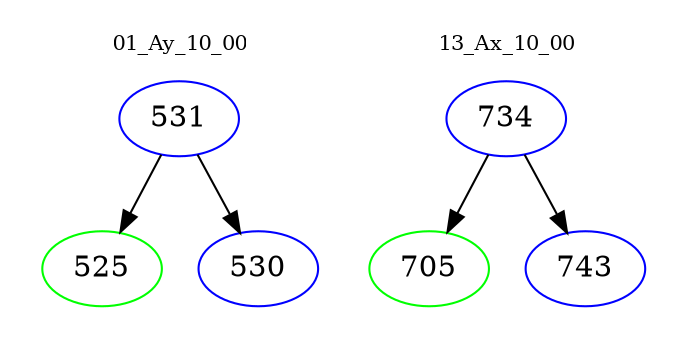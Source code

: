 digraph{
subgraph cluster_0 {
color = white
label = "01_Ay_10_00";
fontsize=10;
T0_531 [label="531", color="blue"]
T0_531 -> T0_525 [color="black"]
T0_525 [label="525", color="green"]
T0_531 -> T0_530 [color="black"]
T0_530 [label="530", color="blue"]
}
subgraph cluster_1 {
color = white
label = "13_Ax_10_00";
fontsize=10;
T1_734 [label="734", color="blue"]
T1_734 -> T1_705 [color="black"]
T1_705 [label="705", color="green"]
T1_734 -> T1_743 [color="black"]
T1_743 [label="743", color="blue"]
}
}
